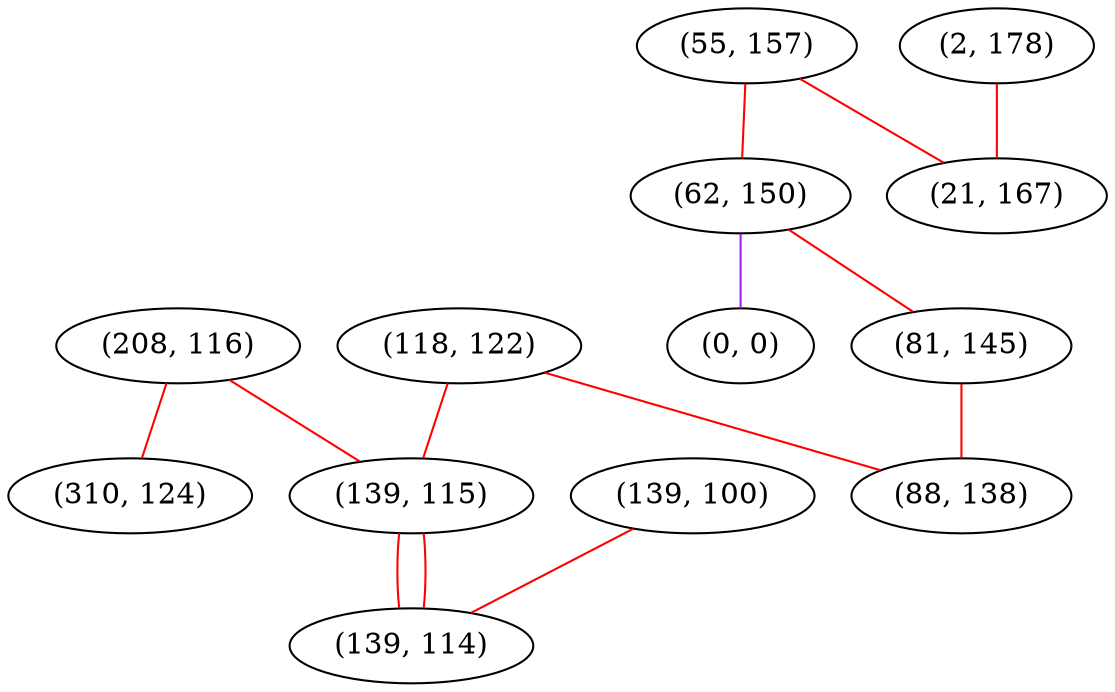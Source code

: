 graph "" {
"(118, 122)";
"(139, 100)";
"(2, 178)";
"(55, 157)";
"(62, 150)";
"(0, 0)";
"(208, 116)";
"(139, 115)";
"(310, 124)";
"(139, 114)";
"(21, 167)";
"(81, 145)";
"(88, 138)";
"(118, 122)" -- "(88, 138)"  [color=red, key=0, weight=1];
"(118, 122)" -- "(139, 115)"  [color=red, key=0, weight=1];
"(139, 100)" -- "(139, 114)"  [color=red, key=0, weight=1];
"(2, 178)" -- "(21, 167)"  [color=red, key=0, weight=1];
"(55, 157)" -- "(21, 167)"  [color=red, key=0, weight=1];
"(55, 157)" -- "(62, 150)"  [color=red, key=0, weight=1];
"(62, 150)" -- "(81, 145)"  [color=red, key=0, weight=1];
"(62, 150)" -- "(0, 0)"  [color=purple, key=0, weight=4];
"(208, 116)" -- "(310, 124)"  [color=red, key=0, weight=1];
"(208, 116)" -- "(139, 115)"  [color=red, key=0, weight=1];
"(139, 115)" -- "(139, 114)"  [color=red, key=0, weight=1];
"(139, 115)" -- "(139, 114)"  [color=red, key=1, weight=1];
"(81, 145)" -- "(88, 138)"  [color=red, key=0, weight=1];
}
